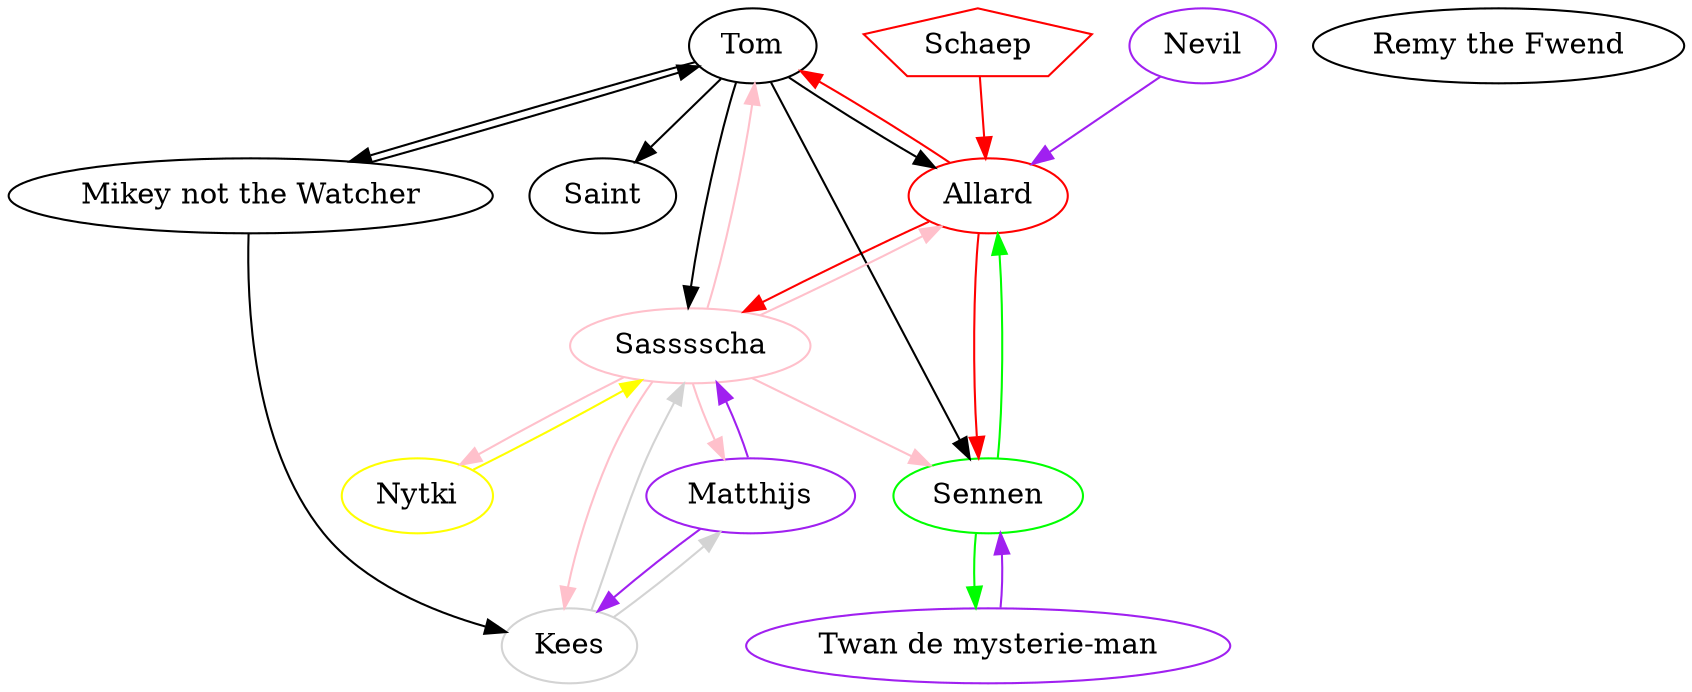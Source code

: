 digraph {
    Saint;

    Remy [label="Remy the Fwend"];

    subgraph Allard {
        edge [color=red];
        Allard [color=red];
        Allard->Tom;
        Allard->Sas;
        Allard->Sennen;
    }

    subgraph Tom {
        edge [color=black]; // 🤷, does absolutely nothing
        Tom;
        Tom->Allard;
        Tom->Saint;
        Tom->Sennen;
        Tom->Sas;
        Tom->Mikey
    }

    subgraph Sas {
        edge [color=pink];
        Sas [color=pink label="Sasssscha"];
        Sas->Allard;
        Sas->Tom;
        Sas->Sennen;
        Sas->Kees;
        Sas->Matthijs;
        Sas->Nytki;
    }

    subgraph Kees {
        edge [color=lightgrey];
        Kees [color=lightgrey];
        Kees->Sas;
        Kees->Matthijs;
    }

    subgraph Matthijs {
        edge [color=purple];
        Matthijs [color=purple];
        Matthijs->Sas;
        Matthijs->Kees;
    }
    
    subgraph Mikey {
        Mikey [label="Mikey not the Watcher"];
        Mikey->Tom
        Mikey->Kees
    }
    
    subgraph Twan {
    edge [color=purple];
        Twan [color=purple];
        Twan [label="Twan de mysterie-man"];
        Twan->Sennen
    }
    
    subgraph Sheep {
        Sheep  [shape=polygon,sides=5];
    edge [color=red];
        Sheep [color=red];
        Sheep [label="Schaep"];
        Sheep->Allard;
    }

    subgraph Sennen {
    edge [color=green];
        Sennen [color=green];
        Sennen->Twan;
        Sennen->Allard;
    }
    
    subgraph Nevil {
    edge [color=Purple];
        Nevil [color=purple];
        Nevil->Allard;
    }
    
    subgraph Nytki {
    edge [color=yellow];
        Nytki [color=yellow];
        Nytki->Sas;
    }
}
